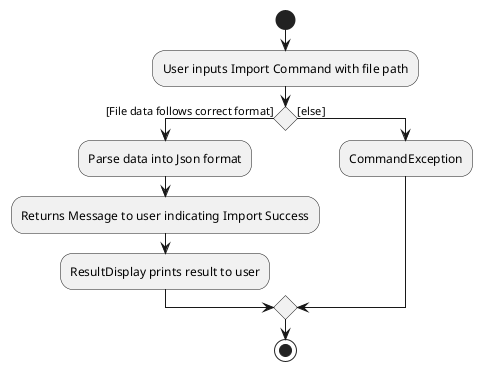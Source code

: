 @startuml
'https://plantuml.com/activity-diagram-beta

start
:User inputs Import Command with file path;

if () then ([File data follows correct format])
    :Parse data into Json format;
        :Returns Message to user indicating Import Success;
        :ResultDisplay prints result to user;

else ([else])
    :CommandException;
endif
stop
@enduml

